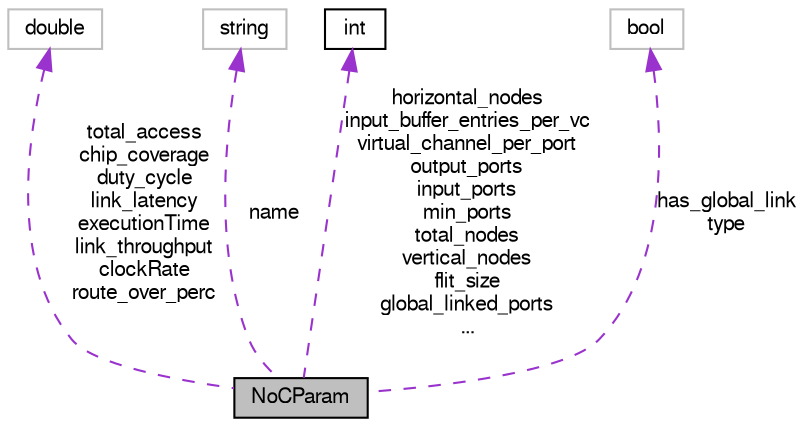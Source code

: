 digraph G
{
  bgcolor="transparent";
  edge [fontname="FreeSans",fontsize="10",labelfontname="FreeSans",labelfontsize="10"];
  node [fontname="FreeSans",fontsize="10",shape=record];
  Node1 [label="NoCParam",height=0.2,width=0.4,color="black", fillcolor="grey75", style="filled" fontcolor="black"];
  Node2 -> Node1 [dir=back,color="darkorchid3",fontsize="10",style="dashed",label="total_access\nchip_coverage\nduty_cycle\nlink_latency\nexecutionTime\nlink_throughput\nclockRate\nroute_over_perc",fontname="FreeSans"];
  Node2 [label="double",height=0.2,width=0.4,color="grey75"];
  Node3 -> Node1 [dir=back,color="darkorchid3",fontsize="10",style="dashed",label="name",fontname="FreeSans"];
  Node3 [label="string",height=0.2,width=0.4,color="grey75"];
  Node4 -> Node1 [dir=back,color="darkorchid3",fontsize="10",style="dashed",label="horizontal_nodes\ninput_buffer_entries_per_vc\nvirtual_channel_per_port\noutput_ports\ninput_ports\nmin_ports\ntotal_nodes\nvertical_nodes\nflit_size\nglobal_linked_ports\n...",fontname="FreeSans"];
  Node4 [label="int",height=0.2,width=0.4,color="black",URL="$classint.html"];
  Node5 -> Node1 [dir=back,color="darkorchid3",fontsize="10",style="dashed",label="has_global_link\ntype",fontname="FreeSans"];
  Node5 [label="bool",height=0.2,width=0.4,color="grey75"];
}

